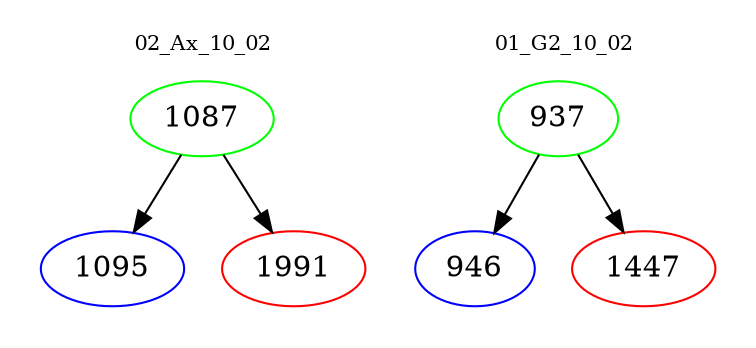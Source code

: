 digraph{
subgraph cluster_0 {
color = white
label = "02_Ax_10_02";
fontsize=10;
T0_1087 [label="1087", color="green"]
T0_1087 -> T0_1095 [color="black"]
T0_1095 [label="1095", color="blue"]
T0_1087 -> T0_1991 [color="black"]
T0_1991 [label="1991", color="red"]
}
subgraph cluster_1 {
color = white
label = "01_G2_10_02";
fontsize=10;
T1_937 [label="937", color="green"]
T1_937 -> T1_946 [color="black"]
T1_946 [label="946", color="blue"]
T1_937 -> T1_1447 [color="black"]
T1_1447 [label="1447", color="red"]
}
}
